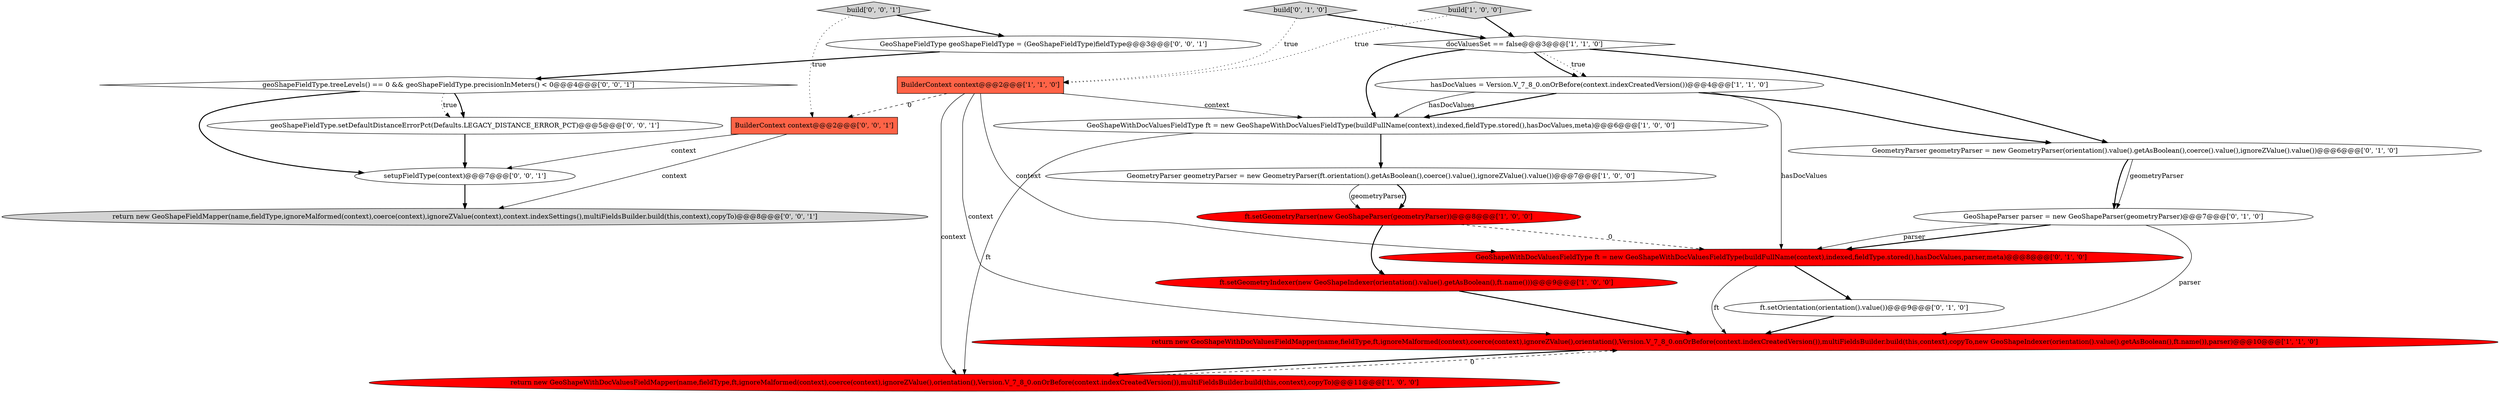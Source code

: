 digraph {
0 [style = filled, label = "return new GeoShapeWithDocValuesFieldMapper(name,fieldType,ft,ignoreMalformed(context),coerce(context),ignoreZValue(),orientation(),Version.V_7_8_0.onOrBefore(context.indexCreatedVersion()),multiFieldsBuilder.build(this,context),copyTo,new GeoShapeIndexer(orientation().value().getAsBoolean(),ft.name()),parser)@@@10@@@['1', '1', '0']", fillcolor = red, shape = ellipse image = "AAA1AAABBB1BBB"];
9 [style = filled, label = "ft.setGeometryParser(new GeoShapeParser(geometryParser))@@@8@@@['1', '0', '0']", fillcolor = red, shape = ellipse image = "AAA1AAABBB1BBB"];
2 [style = filled, label = "build['1', '0', '0']", fillcolor = lightgray, shape = diamond image = "AAA0AAABBB1BBB"];
4 [style = filled, label = "hasDocValues = Version.V_7_8_0.onOrBefore(context.indexCreatedVersion())@@@4@@@['1', '1', '0']", fillcolor = white, shape = ellipse image = "AAA0AAABBB1BBB"];
19 [style = filled, label = "build['0', '0', '1']", fillcolor = lightgray, shape = diamond image = "AAA0AAABBB3BBB"];
15 [style = filled, label = "return new GeoShapeFieldMapper(name,fieldType,ignoreMalformed(context),coerce(context),ignoreZValue(context),context.indexSettings(),multiFieldsBuilder.build(this,context),copyTo)@@@8@@@['0', '0', '1']", fillcolor = lightgray, shape = ellipse image = "AAA0AAABBB3BBB"];
21 [style = filled, label = "geoShapeFieldType.treeLevels() == 0 && geoShapeFieldType.precisionInMeters() < 0@@@4@@@['0', '0', '1']", fillcolor = white, shape = diamond image = "AAA0AAABBB3BBB"];
20 [style = filled, label = "setupFieldType(context)@@@7@@@['0', '0', '1']", fillcolor = white, shape = ellipse image = "AAA0AAABBB3BBB"];
11 [style = filled, label = "build['0', '1', '0']", fillcolor = lightgray, shape = diamond image = "AAA0AAABBB2BBB"];
10 [style = filled, label = "GeoShapeWithDocValuesFieldType ft = new GeoShapeWithDocValuesFieldType(buildFullName(context),indexed,fieldType.stored(),hasDocValues,parser,meta)@@@8@@@['0', '1', '0']", fillcolor = red, shape = ellipse image = "AAA1AAABBB2BBB"];
13 [style = filled, label = "GeoShapeParser parser = new GeoShapeParser(geometryParser)@@@7@@@['0', '1', '0']", fillcolor = white, shape = ellipse image = "AAA0AAABBB2BBB"];
5 [style = filled, label = "ft.setGeometryIndexer(new GeoShapeIndexer(orientation().value().getAsBoolean(),ft.name()))@@@9@@@['1', '0', '0']", fillcolor = red, shape = ellipse image = "AAA1AAABBB1BBB"];
6 [style = filled, label = "docValuesSet == false@@@3@@@['1', '1', '0']", fillcolor = white, shape = diamond image = "AAA0AAABBB1BBB"];
16 [style = filled, label = "geoShapeFieldType.setDefaultDistanceErrorPct(Defaults.LEGACY_DISTANCE_ERROR_PCT)@@@5@@@['0', '0', '1']", fillcolor = white, shape = ellipse image = "AAA0AAABBB3BBB"];
14 [style = filled, label = "ft.setOrientation(orientation().value())@@@9@@@['0', '1', '0']", fillcolor = white, shape = ellipse image = "AAA0AAABBB2BBB"];
18 [style = filled, label = "GeoShapeFieldType geoShapeFieldType = (GeoShapeFieldType)fieldType@@@3@@@['0', '0', '1']", fillcolor = white, shape = ellipse image = "AAA0AAABBB3BBB"];
8 [style = filled, label = "GeoShapeWithDocValuesFieldType ft = new GeoShapeWithDocValuesFieldType(buildFullName(context),indexed,fieldType.stored(),hasDocValues,meta)@@@6@@@['1', '0', '0']", fillcolor = white, shape = ellipse image = "AAA0AAABBB1BBB"];
7 [style = filled, label = "BuilderContext context@@@2@@@['1', '1', '0']", fillcolor = tomato, shape = box image = "AAA0AAABBB1BBB"];
3 [style = filled, label = "GeometryParser geometryParser = new GeometryParser(ft.orientation().getAsBoolean(),coerce().value(),ignoreZValue().value())@@@7@@@['1', '0', '0']", fillcolor = white, shape = ellipse image = "AAA0AAABBB1BBB"];
12 [style = filled, label = "GeometryParser geometryParser = new GeometryParser(orientation().value().getAsBoolean(),coerce().value(),ignoreZValue().value())@@@6@@@['0', '1', '0']", fillcolor = white, shape = ellipse image = "AAA0AAABBB2BBB"];
1 [style = filled, label = "return new GeoShapeWithDocValuesFieldMapper(name,fieldType,ft,ignoreMalformed(context),coerce(context),ignoreZValue(),orientation(),Version.V_7_8_0.onOrBefore(context.indexCreatedVersion()),multiFieldsBuilder.build(this,context),copyTo)@@@11@@@['1', '0', '0']", fillcolor = red, shape = ellipse image = "AAA1AAABBB1BBB"];
17 [style = filled, label = "BuilderContext context@@@2@@@['0', '0', '1']", fillcolor = tomato, shape = box image = "AAA0AAABBB3BBB"];
11->7 [style = dotted, label="true"];
13->10 [style = bold, label=""];
19->18 [style = bold, label=""];
12->13 [style = solid, label="geometryParser"];
9->10 [style = dashed, label="0"];
10->14 [style = bold, label=""];
3->9 [style = solid, label="geometryParser"];
19->17 [style = dotted, label="true"];
2->6 [style = bold, label=""];
7->17 [style = dashed, label="0"];
7->8 [style = solid, label="context"];
11->6 [style = bold, label=""];
8->3 [style = bold, label=""];
17->15 [style = solid, label="context"];
7->10 [style = solid, label="context"];
13->10 [style = solid, label="parser"];
3->9 [style = bold, label=""];
12->13 [style = bold, label=""];
6->4 [style = bold, label=""];
21->20 [style = bold, label=""];
6->4 [style = dotted, label="true"];
5->0 [style = bold, label=""];
14->0 [style = bold, label=""];
0->1 [style = bold, label=""];
2->7 [style = dotted, label="true"];
6->8 [style = bold, label=""];
13->0 [style = solid, label="parser"];
9->5 [style = bold, label=""];
4->10 [style = solid, label="hasDocValues"];
4->12 [style = bold, label=""];
4->8 [style = bold, label=""];
21->16 [style = bold, label=""];
10->0 [style = solid, label="ft"];
21->16 [style = dotted, label="true"];
18->21 [style = bold, label=""];
7->1 [style = solid, label="context"];
4->8 [style = solid, label="hasDocValues"];
17->20 [style = solid, label="context"];
16->20 [style = bold, label=""];
20->15 [style = bold, label=""];
7->0 [style = solid, label="context"];
1->0 [style = dashed, label="0"];
8->1 [style = solid, label="ft"];
6->12 [style = bold, label=""];
}
